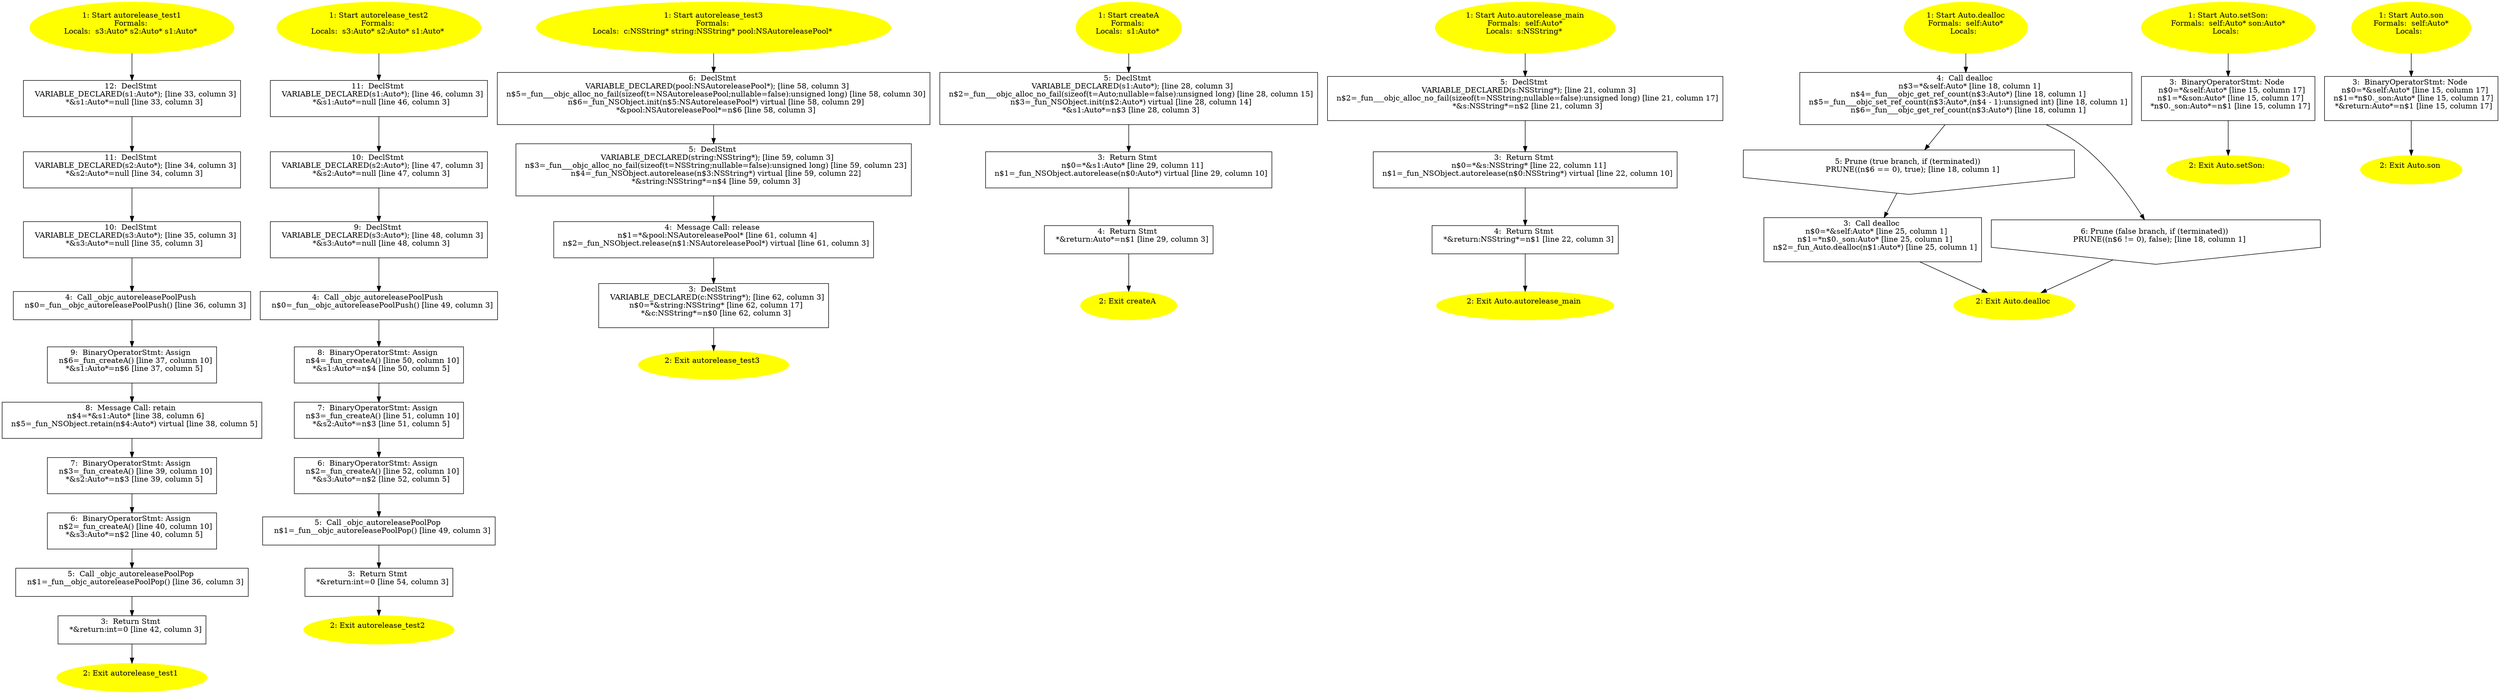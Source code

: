 /* @generated */
digraph cfg {
"autorelease_test1.8f3499e28c7129f0_1" [label="1: Start autorelease_test1\nFormals: \nLocals:  s3:Auto* s2:Auto* s1:Auto* \n  " color=yellow style=filled]
	

	 "autorelease_test1.8f3499e28c7129f0_1" -> "autorelease_test1.8f3499e28c7129f0_12" ;
"autorelease_test1.8f3499e28c7129f0_2" [label="2: Exit autorelease_test1 \n  " color=yellow style=filled]
	

"autorelease_test1.8f3499e28c7129f0_3" [label="3:  Return Stmt \n   *&return:int=0 [line 42, column 3]\n " shape="box"]
	

	 "autorelease_test1.8f3499e28c7129f0_3" -> "autorelease_test1.8f3499e28c7129f0_2" ;
"autorelease_test1.8f3499e28c7129f0_4" [label="4:  Call _objc_autoreleasePoolPush \n   n$0=_fun__objc_autoreleasePoolPush() [line 36, column 3]\n " shape="box"]
	

	 "autorelease_test1.8f3499e28c7129f0_4" -> "autorelease_test1.8f3499e28c7129f0_9" ;
"autorelease_test1.8f3499e28c7129f0_5" [label="5:  Call _objc_autoreleasePoolPop \n   n$1=_fun__objc_autoreleasePoolPop() [line 36, column 3]\n " shape="box"]
	

	 "autorelease_test1.8f3499e28c7129f0_5" -> "autorelease_test1.8f3499e28c7129f0_3" ;
"autorelease_test1.8f3499e28c7129f0_6" [label="6:  BinaryOperatorStmt: Assign \n   n$2=_fun_createA() [line 40, column 10]\n  *&s3:Auto*=n$2 [line 40, column 5]\n " shape="box"]
	

	 "autorelease_test1.8f3499e28c7129f0_6" -> "autorelease_test1.8f3499e28c7129f0_5" ;
"autorelease_test1.8f3499e28c7129f0_7" [label="7:  BinaryOperatorStmt: Assign \n   n$3=_fun_createA() [line 39, column 10]\n  *&s2:Auto*=n$3 [line 39, column 5]\n " shape="box"]
	

	 "autorelease_test1.8f3499e28c7129f0_7" -> "autorelease_test1.8f3499e28c7129f0_6" ;
"autorelease_test1.8f3499e28c7129f0_8" [label="8:  Message Call: retain \n   n$4=*&s1:Auto* [line 38, column 6]\n  n$5=_fun_NSObject.retain(n$4:Auto*) virtual [line 38, column 5]\n " shape="box"]
	

	 "autorelease_test1.8f3499e28c7129f0_8" -> "autorelease_test1.8f3499e28c7129f0_7" ;
"autorelease_test1.8f3499e28c7129f0_9" [label="9:  BinaryOperatorStmt: Assign \n   n$6=_fun_createA() [line 37, column 10]\n  *&s1:Auto*=n$6 [line 37, column 5]\n " shape="box"]
	

	 "autorelease_test1.8f3499e28c7129f0_9" -> "autorelease_test1.8f3499e28c7129f0_8" ;
"autorelease_test1.8f3499e28c7129f0_10" [label="10:  DeclStmt \n   VARIABLE_DECLARED(s3:Auto*); [line 35, column 3]\n  *&s3:Auto*=null [line 35, column 3]\n " shape="box"]
	

	 "autorelease_test1.8f3499e28c7129f0_10" -> "autorelease_test1.8f3499e28c7129f0_4" ;
"autorelease_test1.8f3499e28c7129f0_11" [label="11:  DeclStmt \n   VARIABLE_DECLARED(s2:Auto*); [line 34, column 3]\n  *&s2:Auto*=null [line 34, column 3]\n " shape="box"]
	

	 "autorelease_test1.8f3499e28c7129f0_11" -> "autorelease_test1.8f3499e28c7129f0_10" ;
"autorelease_test1.8f3499e28c7129f0_12" [label="12:  DeclStmt \n   VARIABLE_DECLARED(s1:Auto*); [line 33, column 3]\n  *&s1:Auto*=null [line 33, column 3]\n " shape="box"]
	

	 "autorelease_test1.8f3499e28c7129f0_12" -> "autorelease_test1.8f3499e28c7129f0_11" ;
"autorelease_test2.d978c6e21f1931e1_1" [label="1: Start autorelease_test2\nFormals: \nLocals:  s3:Auto* s2:Auto* s1:Auto* \n  " color=yellow style=filled]
	

	 "autorelease_test2.d978c6e21f1931e1_1" -> "autorelease_test2.d978c6e21f1931e1_11" ;
"autorelease_test2.d978c6e21f1931e1_2" [label="2: Exit autorelease_test2 \n  " color=yellow style=filled]
	

"autorelease_test2.d978c6e21f1931e1_3" [label="3:  Return Stmt \n   *&return:int=0 [line 54, column 3]\n " shape="box"]
	

	 "autorelease_test2.d978c6e21f1931e1_3" -> "autorelease_test2.d978c6e21f1931e1_2" ;
"autorelease_test2.d978c6e21f1931e1_4" [label="4:  Call _objc_autoreleasePoolPush \n   n$0=_fun__objc_autoreleasePoolPush() [line 49, column 3]\n " shape="box"]
	

	 "autorelease_test2.d978c6e21f1931e1_4" -> "autorelease_test2.d978c6e21f1931e1_8" ;
"autorelease_test2.d978c6e21f1931e1_5" [label="5:  Call _objc_autoreleasePoolPop \n   n$1=_fun__objc_autoreleasePoolPop() [line 49, column 3]\n " shape="box"]
	

	 "autorelease_test2.d978c6e21f1931e1_5" -> "autorelease_test2.d978c6e21f1931e1_3" ;
"autorelease_test2.d978c6e21f1931e1_6" [label="6:  BinaryOperatorStmt: Assign \n   n$2=_fun_createA() [line 52, column 10]\n  *&s3:Auto*=n$2 [line 52, column 5]\n " shape="box"]
	

	 "autorelease_test2.d978c6e21f1931e1_6" -> "autorelease_test2.d978c6e21f1931e1_5" ;
"autorelease_test2.d978c6e21f1931e1_7" [label="7:  BinaryOperatorStmt: Assign \n   n$3=_fun_createA() [line 51, column 10]\n  *&s2:Auto*=n$3 [line 51, column 5]\n " shape="box"]
	

	 "autorelease_test2.d978c6e21f1931e1_7" -> "autorelease_test2.d978c6e21f1931e1_6" ;
"autorelease_test2.d978c6e21f1931e1_8" [label="8:  BinaryOperatorStmt: Assign \n   n$4=_fun_createA() [line 50, column 10]\n  *&s1:Auto*=n$4 [line 50, column 5]\n " shape="box"]
	

	 "autorelease_test2.d978c6e21f1931e1_8" -> "autorelease_test2.d978c6e21f1931e1_7" ;
"autorelease_test2.d978c6e21f1931e1_9" [label="9:  DeclStmt \n   VARIABLE_DECLARED(s3:Auto*); [line 48, column 3]\n  *&s3:Auto*=null [line 48, column 3]\n " shape="box"]
	

	 "autorelease_test2.d978c6e21f1931e1_9" -> "autorelease_test2.d978c6e21f1931e1_4" ;
"autorelease_test2.d978c6e21f1931e1_10" [label="10:  DeclStmt \n   VARIABLE_DECLARED(s2:Auto*); [line 47, column 3]\n  *&s2:Auto*=null [line 47, column 3]\n " shape="box"]
	

	 "autorelease_test2.d978c6e21f1931e1_10" -> "autorelease_test2.d978c6e21f1931e1_9" ;
"autorelease_test2.d978c6e21f1931e1_11" [label="11:  DeclStmt \n   VARIABLE_DECLARED(s1:Auto*); [line 46, column 3]\n  *&s1:Auto*=null [line 46, column 3]\n " shape="box"]
	

	 "autorelease_test2.d978c6e21f1931e1_11" -> "autorelease_test2.d978c6e21f1931e1_10" ;
"autorelease_test3.5fa2e6ceb6075e26_1" [label="1: Start autorelease_test3\nFormals: \nLocals:  c:NSString* string:NSString* pool:NSAutoreleasePool* \n  " color=yellow style=filled]
	

	 "autorelease_test3.5fa2e6ceb6075e26_1" -> "autorelease_test3.5fa2e6ceb6075e26_6" ;
"autorelease_test3.5fa2e6ceb6075e26_2" [label="2: Exit autorelease_test3 \n  " color=yellow style=filled]
	

"autorelease_test3.5fa2e6ceb6075e26_3" [label="3:  DeclStmt \n   VARIABLE_DECLARED(c:NSString*); [line 62, column 3]\n  n$0=*&string:NSString* [line 62, column 17]\n  *&c:NSString*=n$0 [line 62, column 3]\n " shape="box"]
	

	 "autorelease_test3.5fa2e6ceb6075e26_3" -> "autorelease_test3.5fa2e6ceb6075e26_2" ;
"autorelease_test3.5fa2e6ceb6075e26_4" [label="4:  Message Call: release \n   n$1=*&pool:NSAutoreleasePool* [line 61, column 4]\n  n$2=_fun_NSObject.release(n$1:NSAutoreleasePool*) virtual [line 61, column 3]\n " shape="box"]
	

	 "autorelease_test3.5fa2e6ceb6075e26_4" -> "autorelease_test3.5fa2e6ceb6075e26_3" ;
"autorelease_test3.5fa2e6ceb6075e26_5" [label="5:  DeclStmt \n   VARIABLE_DECLARED(string:NSString*); [line 59, column 3]\n  n$3=_fun___objc_alloc_no_fail(sizeof(t=NSString;nullable=false):unsigned long) [line 59, column 23]\n  n$4=_fun_NSObject.autorelease(n$3:NSString*) virtual [line 59, column 22]\n  *&string:NSString*=n$4 [line 59, column 3]\n " shape="box"]
	

	 "autorelease_test3.5fa2e6ceb6075e26_5" -> "autorelease_test3.5fa2e6ceb6075e26_4" ;
"autorelease_test3.5fa2e6ceb6075e26_6" [label="6:  DeclStmt \n   VARIABLE_DECLARED(pool:NSAutoreleasePool*); [line 58, column 3]\n  n$5=_fun___objc_alloc_no_fail(sizeof(t=NSAutoreleasePool;nullable=false):unsigned long) [line 58, column 30]\n  n$6=_fun_NSObject.init(n$5:NSAutoreleasePool*) virtual [line 58, column 29]\n  *&pool:NSAutoreleasePool*=n$6 [line 58, column 3]\n " shape="box"]
	

	 "autorelease_test3.5fa2e6ceb6075e26_6" -> "autorelease_test3.5fa2e6ceb6075e26_5" ;
"createA.48a5d7f480131d59_1" [label="1: Start createA\nFormals: \nLocals:  s1:Auto* \n  " color=yellow style=filled]
	

	 "createA.48a5d7f480131d59_1" -> "createA.48a5d7f480131d59_5" ;
"createA.48a5d7f480131d59_2" [label="2: Exit createA \n  " color=yellow style=filled]
	

"createA.48a5d7f480131d59_3" [label="3:  Return Stmt \n   n$0=*&s1:Auto* [line 29, column 11]\n  n$1=_fun_NSObject.autorelease(n$0:Auto*) virtual [line 29, column 10]\n " shape="box"]
	

	 "createA.48a5d7f480131d59_3" -> "createA.48a5d7f480131d59_4" ;
"createA.48a5d7f480131d59_4" [label="4:  Return Stmt \n   *&return:Auto*=n$1 [line 29, column 3]\n " shape="box"]
	

	 "createA.48a5d7f480131d59_4" -> "createA.48a5d7f480131d59_2" ;
"createA.48a5d7f480131d59_5" [label="5:  DeclStmt \n   VARIABLE_DECLARED(s1:Auto*); [line 28, column 3]\n  n$2=_fun___objc_alloc_no_fail(sizeof(t=Auto;nullable=false):unsigned long) [line 28, column 15]\n  n$3=_fun_NSObject.init(n$2:Auto*) virtual [line 28, column 14]\n  *&s1:Auto*=n$3 [line 28, column 3]\n " shape="box"]
	

	 "createA.48a5d7f480131d59_5" -> "createA.48a5d7f480131d59_3" ;
"autorelease_main#Auto#[instance].033d15a3ff1df677_1" [label="1: Start Auto.autorelease_main\nFormals:  self:Auto*\nLocals:  s:NSString* \n  " color=yellow style=filled]
	

	 "autorelease_main#Auto#[instance].033d15a3ff1df677_1" -> "autorelease_main#Auto#[instance].033d15a3ff1df677_5" ;
"autorelease_main#Auto#[instance].033d15a3ff1df677_2" [label="2: Exit Auto.autorelease_main \n  " color=yellow style=filled]
	

"autorelease_main#Auto#[instance].033d15a3ff1df677_3" [label="3:  Return Stmt \n   n$0=*&s:NSString* [line 22, column 11]\n  n$1=_fun_NSObject.autorelease(n$0:NSString*) virtual [line 22, column 10]\n " shape="box"]
	

	 "autorelease_main#Auto#[instance].033d15a3ff1df677_3" -> "autorelease_main#Auto#[instance].033d15a3ff1df677_4" ;
"autorelease_main#Auto#[instance].033d15a3ff1df677_4" [label="4:  Return Stmt \n   *&return:NSString*=n$1 [line 22, column 3]\n " shape="box"]
	

	 "autorelease_main#Auto#[instance].033d15a3ff1df677_4" -> "autorelease_main#Auto#[instance].033d15a3ff1df677_2" ;
"autorelease_main#Auto#[instance].033d15a3ff1df677_5" [label="5:  DeclStmt \n   VARIABLE_DECLARED(s:NSString*); [line 21, column 3]\n  n$2=_fun___objc_alloc_no_fail(sizeof(t=NSString;nullable=false):unsigned long) [line 21, column 17]\n  *&s:NSString*=n$2 [line 21, column 3]\n " shape="box"]
	

	 "autorelease_main#Auto#[instance].033d15a3ff1df677_5" -> "autorelease_main#Auto#[instance].033d15a3ff1df677_3" ;
"dealloc#Auto#[instance].c3f7b6216f9a7edb_1" [label="1: Start Auto.dealloc\nFormals:  self:Auto*\nLocals:  \n  " color=yellow style=filled]
	

	 "dealloc#Auto#[instance].c3f7b6216f9a7edb_1" -> "dealloc#Auto#[instance].c3f7b6216f9a7edb_4" ;
"dealloc#Auto#[instance].c3f7b6216f9a7edb_2" [label="2: Exit Auto.dealloc \n  " color=yellow style=filled]
	

"dealloc#Auto#[instance].c3f7b6216f9a7edb_3" [label="3:  Call dealloc \n   n$0=*&self:Auto* [line 25, column 1]\n  n$1=*n$0._son:Auto* [line 25, column 1]\n  n$2=_fun_Auto.dealloc(n$1:Auto*) [line 25, column 1]\n " shape="box"]
	

	 "dealloc#Auto#[instance].c3f7b6216f9a7edb_3" -> "dealloc#Auto#[instance].c3f7b6216f9a7edb_2" ;
"dealloc#Auto#[instance].c3f7b6216f9a7edb_4" [label="4:  Call dealloc \n   n$3=*&self:Auto* [line 18, column 1]\n  n$4=_fun___objc_get_ref_count(n$3:Auto*) [line 18, column 1]\n  n$5=_fun___objc_set_ref_count(n$3:Auto*,(n$4 - 1):unsigned int) [line 18, column 1]\n  n$6=_fun___objc_get_ref_count(n$3:Auto*) [line 18, column 1]\n " shape="box"]
	

	 "dealloc#Auto#[instance].c3f7b6216f9a7edb_4" -> "dealloc#Auto#[instance].c3f7b6216f9a7edb_5" ;
	 "dealloc#Auto#[instance].c3f7b6216f9a7edb_4" -> "dealloc#Auto#[instance].c3f7b6216f9a7edb_6" ;
"dealloc#Auto#[instance].c3f7b6216f9a7edb_5" [label="5: Prune (true branch, if (terminated)) \n   PRUNE((n$6 == 0), true); [line 18, column 1]\n " shape="invhouse"]
	

	 "dealloc#Auto#[instance].c3f7b6216f9a7edb_5" -> "dealloc#Auto#[instance].c3f7b6216f9a7edb_3" ;
"dealloc#Auto#[instance].c3f7b6216f9a7edb_6" [label="6: Prune (false branch, if (terminated)) \n   PRUNE((n$6 != 0), false); [line 18, column 1]\n " shape="invhouse"]
	

	 "dealloc#Auto#[instance].c3f7b6216f9a7edb_6" -> "dealloc#Auto#[instance].c3f7b6216f9a7edb_2" ;
"setSon:#Auto(class Auto)#[instanc.3d71c66b9bada0f1_1" [label="1: Start Auto.setSon:\nFormals:  self:Auto* son:Auto*\nLocals:  \n  " color=yellow style=filled]
	

	 "setSon:#Auto(class Auto)#[instanc.3d71c66b9bada0f1_1" -> "setSon:#Auto(class Auto)#[instanc.3d71c66b9bada0f1_3" ;
"setSon:#Auto(class Auto)#[instanc.3d71c66b9bada0f1_2" [label="2: Exit Auto.setSon: \n  " color=yellow style=filled]
	

"setSon:#Auto(class Auto)#[instanc.3d71c66b9bada0f1_3" [label="3:  BinaryOperatorStmt: Node \n   n$0=*&self:Auto* [line 15, column 17]\n  n$1=*&son:Auto* [line 15, column 17]\n  *n$0._son:Auto*=n$1 [line 15, column 17]\n " shape="box"]
	

	 "setSon:#Auto(class Auto)#[instanc.3d71c66b9bada0f1_3" -> "setSon:#Auto(class Auto)#[instanc.3d71c66b9bada0f1_2" ;
"son#Auto#[instance].7dea4cebbc3e5c6a_1" [label="1: Start Auto.son\nFormals:  self:Auto*\nLocals:  \n  " color=yellow style=filled]
	

	 "son#Auto#[instance].7dea4cebbc3e5c6a_1" -> "son#Auto#[instance].7dea4cebbc3e5c6a_3" ;
"son#Auto#[instance].7dea4cebbc3e5c6a_2" [label="2: Exit Auto.son \n  " color=yellow style=filled]
	

"son#Auto#[instance].7dea4cebbc3e5c6a_3" [label="3:  BinaryOperatorStmt: Node \n   n$0=*&self:Auto* [line 15, column 17]\n  n$1=*n$0._son:Auto* [line 15, column 17]\n  *&return:Auto*=n$1 [line 15, column 17]\n " shape="box"]
	

	 "son#Auto#[instance].7dea4cebbc3e5c6a_3" -> "son#Auto#[instance].7dea4cebbc3e5c6a_2" ;
}
